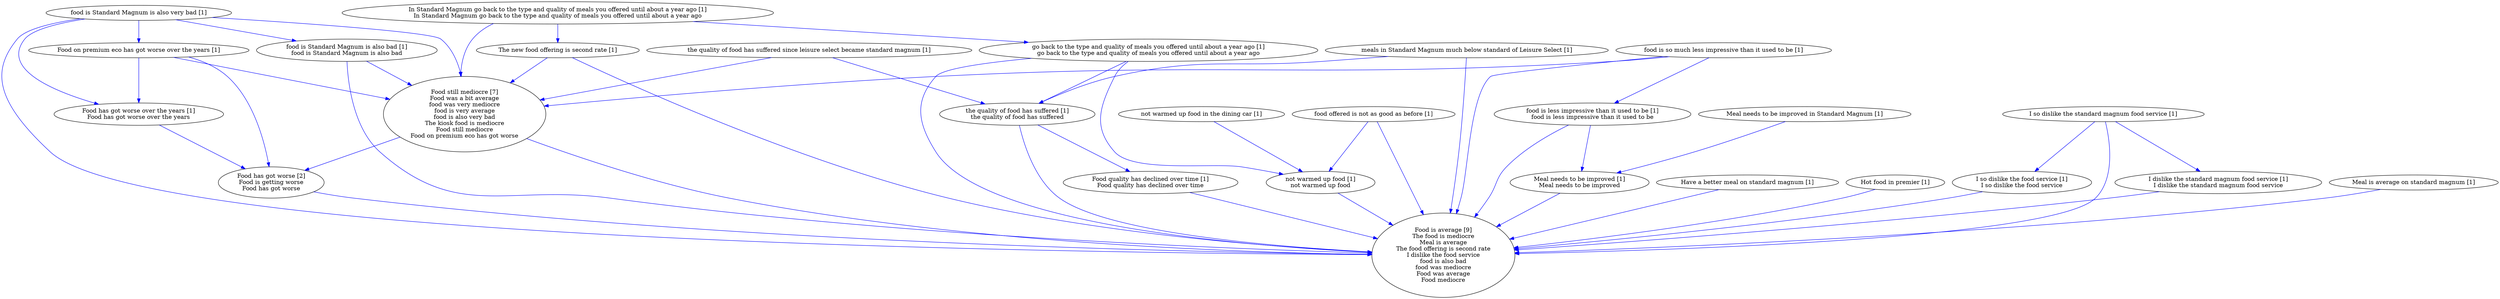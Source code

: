 digraph collapsedGraph {
"Food has got worse [2]\nFood is getting worse\nFood has got worse""Food is average [9]\nThe food is mediocre\nMeal is average\nThe food offering is second rate\nI dislike the food service\nfood is also bad\nfood was mediocre\nFood was average\nFood mediocre""Food still mediocre [7]\nFood was a bit average\nfood was very mediocre\nfood is very average\nfood is also very bad\nThe kiosk food is mediocre\nFood still mediocre\nFood on premium eco has got worse""Food quality has declined over time [1]\nFood quality has declined over time""Food on premium eco has got worse over the years [1]""Food has got worse over the years [1]\nFood has got worse over the years""Have a better meal on standard magnum [1]""Hot food in premier [1]""I so dislike the standard magnum food service [1]""I dislike the standard magnum food service [1]\nI dislike the standard magnum food service""I so dislike the food service [1]\nI so dislike the food service""In Standard Magnum go back to the type and quality of meals you offered until about a year ago [1]\nIn Standard Magnum go back to the type and quality of meals you offered until about a year ago""go back to the type and quality of meals you offered until about a year ago [1]\ngo back to the type and quality of meals you offered until about a year ago""Meal is average on standard magnum [1]""Meal needs to be improved in Standard Magnum [1]""Meal needs to be improved [1]\nMeal needs to be improved""The new food offering is second rate [1]""food is Standard Magnum is also very bad [1]""food is Standard Magnum is also bad [1]\nfood is Standard Magnum is also bad""food is so much less impressive than it used to be [1]""food is less impressive than it used to be [1]\nfood is less impressive than it used to be""food offered is not as good as before [1]""meals in Standard Magnum much below standard of Leisure Select [1]""not warmed up food in the dining car [1]""not warmed up food [1]\nnot warmed up food""the quality of food has suffered since leisure select became standard magnum [1]""the quality of food has suffered [1]\nthe quality of food has suffered""Food quality has declined over time [1]\nFood quality has declined over time" -> "Food is average [9]\nThe food is mediocre\nMeal is average\nThe food offering is second rate\nI dislike the food service\nfood is also bad\nfood was mediocre\nFood was average\nFood mediocre" [color=blue]
"Food on premium eco has got worse over the years [1]" -> "Food still mediocre [7]\nFood was a bit average\nfood was very mediocre\nfood is very average\nfood is also very bad\nThe kiosk food is mediocre\nFood still mediocre\nFood on premium eco has got worse" [color=blue]
"Food on premium eco has got worse over the years [1]" -> "Food has got worse over the years [1]\nFood has got worse over the years" [color=blue]
"Food on premium eco has got worse over the years [1]" -> "Food has got worse [2]\nFood is getting worse\nFood has got worse" [color=blue]
"Food still mediocre [7]\nFood was a bit average\nfood was very mediocre\nfood is very average\nfood is also very bad\nThe kiosk food is mediocre\nFood still mediocre\nFood on premium eco has got worse" -> "Food has got worse [2]\nFood is getting worse\nFood has got worse" [color=blue]
"Food has got worse over the years [1]\nFood has got worse over the years" -> "Food has got worse [2]\nFood is getting worse\nFood has got worse" [color=blue]
"Food still mediocre [7]\nFood was a bit average\nfood was very mediocre\nfood is very average\nfood is also very bad\nThe kiosk food is mediocre\nFood still mediocre\nFood on premium eco has got worse" -> "Food is average [9]\nThe food is mediocre\nMeal is average\nThe food offering is second rate\nI dislike the food service\nfood is also bad\nfood was mediocre\nFood was average\nFood mediocre" [color=blue]
"Hot food in premier [1]" -> "Food is average [9]\nThe food is mediocre\nMeal is average\nThe food offering is second rate\nI dislike the food service\nfood is also bad\nfood was mediocre\nFood was average\nFood mediocre" [color=blue]
"I so dislike the standard magnum food service [1]" -> "I dislike the standard magnum food service [1]\nI dislike the standard magnum food service" [color=blue]
"I so dislike the standard magnum food service [1]" -> "I so dislike the food service [1]\nI so dislike the food service" [color=blue]
"I so dislike the standard magnum food service [1]" -> "Food is average [9]\nThe food is mediocre\nMeal is average\nThe food offering is second rate\nI dislike the food service\nfood is also bad\nfood was mediocre\nFood was average\nFood mediocre" [color=blue]
"I dislike the standard magnum food service [1]\nI dislike the standard magnum food service" -> "Food is average [9]\nThe food is mediocre\nMeal is average\nThe food offering is second rate\nI dislike the food service\nfood is also bad\nfood was mediocre\nFood was average\nFood mediocre" [color=blue]
"I so dislike the food service [1]\nI so dislike the food service" -> "Food is average [9]\nThe food is mediocre\nMeal is average\nThe food offering is second rate\nI dislike the food service\nfood is also bad\nfood was mediocre\nFood was average\nFood mediocre" [color=blue]
"In Standard Magnum go back to the type and quality of meals you offered until about a year ago [1]\nIn Standard Magnum go back to the type and quality of meals you offered until about a year ago" -> "go back to the type and quality of meals you offered until about a year ago [1]\ngo back to the type and quality of meals you offered until about a year ago" [color=blue]
"Have a better meal on standard magnum [1]" -> "Food is average [9]\nThe food is mediocre\nMeal is average\nThe food offering is second rate\nI dislike the food service\nfood is also bad\nfood was mediocre\nFood was average\nFood mediocre" [color=blue]
"Meal is average on standard magnum [1]" -> "Food is average [9]\nThe food is mediocre\nMeal is average\nThe food offering is second rate\nI dislike the food service\nfood is also bad\nfood was mediocre\nFood was average\nFood mediocre" [color=blue]
"Meal needs to be improved in Standard Magnum [1]" -> "Meal needs to be improved [1]\nMeal needs to be improved" [color=blue]
"Meal needs to be improved [1]\nMeal needs to be improved" -> "Food is average [9]\nThe food is mediocre\nMeal is average\nThe food offering is second rate\nI dislike the food service\nfood is also bad\nfood was mediocre\nFood was average\nFood mediocre" [color=blue]
"go back to the type and quality of meals you offered until about a year ago [1]\ngo back to the type and quality of meals you offered until about a year ago" -> "Food is average [9]\nThe food is mediocre\nMeal is average\nThe food offering is second rate\nI dislike the food service\nfood is also bad\nfood was mediocre\nFood was average\nFood mediocre" [color=blue]
"In Standard Magnum go back to the type and quality of meals you offered until about a year ago [1]\nIn Standard Magnum go back to the type and quality of meals you offered until about a year ago" -> "The new food offering is second rate [1]" [color=blue]
"food is Standard Magnum is also very bad [1]" -> "food is Standard Magnum is also bad [1]\nfood is Standard Magnum is also bad" [color=blue]
"food is Standard Magnum is also very bad [1]" -> "Food is average [9]\nThe food is mediocre\nMeal is average\nThe food offering is second rate\nI dislike the food service\nfood is also bad\nfood was mediocre\nFood was average\nFood mediocre" [color=blue]
"Food has got worse [2]\nFood is getting worse\nFood has got worse" -> "Food is average [9]\nThe food is mediocre\nMeal is average\nThe food offering is second rate\nI dislike the food service\nfood is also bad\nfood was mediocre\nFood was average\nFood mediocre" [color=blue]
"food is Standard Magnum is also bad [1]\nfood is Standard Magnum is also bad" -> "Food still mediocre [7]\nFood was a bit average\nfood was very mediocre\nfood is very average\nfood is also very bad\nThe kiosk food is mediocre\nFood still mediocre\nFood on premium eco has got worse" [color=blue]
"food is Standard Magnum is also very bad [1]" -> "Food on premium eco has got worse over the years [1]" [color=blue]
"food is Standard Magnum is also very bad [1]" -> "Food has got worse over the years [1]\nFood has got worse over the years" [color=blue]
"food is Standard Magnum is also very bad [1]" -> "Food still mediocre [7]\nFood was a bit average\nfood was very mediocre\nfood is very average\nfood is also very bad\nThe kiosk food is mediocre\nFood still mediocre\nFood on premium eco has got worse" [color=blue]
"food is so much less impressive than it used to be [1]" -> "food is less impressive than it used to be [1]\nfood is less impressive than it used to be" [color=blue]
"food is less impressive than it used to be [1]\nfood is less impressive than it used to be" -> "Food is average [9]\nThe food is mediocre\nMeal is average\nThe food offering is second rate\nI dislike the food service\nfood is also bad\nfood was mediocre\nFood was average\nFood mediocre" [color=blue]
"food is less impressive than it used to be [1]\nfood is less impressive than it used to be" -> "Meal needs to be improved [1]\nMeal needs to be improved" [color=blue]
"food offered is not as good as before [1]" -> "Food is average [9]\nThe food is mediocre\nMeal is average\nThe food offering is second rate\nI dislike the food service\nfood is also bad\nfood was mediocre\nFood was average\nFood mediocre" [color=blue]
"The new food offering is second rate [1]" -> "Food still mediocre [7]\nFood was a bit average\nfood was very mediocre\nfood is very average\nfood is also very bad\nThe kiosk food is mediocre\nFood still mediocre\nFood on premium eco has got worse" [color=blue]
"In Standard Magnum go back to the type and quality of meals you offered until about a year ago [1]\nIn Standard Magnum go back to the type and quality of meals you offered until about a year ago" -> "Food still mediocre [7]\nFood was a bit average\nfood was very mediocre\nfood is very average\nfood is also very bad\nThe kiosk food is mediocre\nFood still mediocre\nFood on premium eco has got worse" [color=blue]
"The new food offering is second rate [1]" -> "Food is average [9]\nThe food is mediocre\nMeal is average\nThe food offering is second rate\nI dislike the food service\nfood is also bad\nfood was mediocre\nFood was average\nFood mediocre" [color=blue]
"food is Standard Magnum is also bad [1]\nfood is Standard Magnum is also bad" -> "Food is average [9]\nThe food is mediocre\nMeal is average\nThe food offering is second rate\nI dislike the food service\nfood is also bad\nfood was mediocre\nFood was average\nFood mediocre" [color=blue]
"food is so much less impressive than it used to be [1]" -> "Food still mediocre [7]\nFood was a bit average\nfood was very mediocre\nfood is very average\nfood is also very bad\nThe kiosk food is mediocre\nFood still mediocre\nFood on premium eco has got worse" [color=blue]
"food is so much less impressive than it used to be [1]" -> "Food is average [9]\nThe food is mediocre\nMeal is average\nThe food offering is second rate\nI dislike the food service\nfood is also bad\nfood was mediocre\nFood was average\nFood mediocre" [color=blue]
"meals in Standard Magnum much below standard of Leisure Select [1]" -> "Food is average [9]\nThe food is mediocre\nMeal is average\nThe food offering is second rate\nI dislike the food service\nfood is also bad\nfood was mediocre\nFood was average\nFood mediocre" [color=blue]
"not warmed up food in the dining car [1]" -> "not warmed up food [1]\nnot warmed up food" [color=blue]
"food offered is not as good as before [1]" -> "not warmed up food [1]\nnot warmed up food" [color=blue]
"go back to the type and quality of meals you offered until about a year ago [1]\ngo back to the type and quality of meals you offered until about a year ago" -> "not warmed up food [1]\nnot warmed up food" [color=blue]
"not warmed up food [1]\nnot warmed up food" -> "Food is average [9]\nThe food is mediocre\nMeal is average\nThe food offering is second rate\nI dislike the food service\nfood is also bad\nfood was mediocre\nFood was average\nFood mediocre" [color=blue]
"the quality of food has suffered since leisure select became standard magnum [1]" -> "the quality of food has suffered [1]\nthe quality of food has suffered" [color=blue]
"the quality of food has suffered since leisure select became standard magnum [1]" -> "Food still mediocre [7]\nFood was a bit average\nfood was very mediocre\nfood is very average\nfood is also very bad\nThe kiosk food is mediocre\nFood still mediocre\nFood on premium eco has got worse" [color=blue]
"the quality of food has suffered [1]\nthe quality of food has suffered" -> "Food is average [9]\nThe food is mediocre\nMeal is average\nThe food offering is second rate\nI dislike the food service\nfood is also bad\nfood was mediocre\nFood was average\nFood mediocre" [color=blue]
"go back to the type and quality of meals you offered until about a year ago [1]\ngo back to the type and quality of meals you offered until about a year ago" -> "the quality of food has suffered [1]\nthe quality of food has suffered" [color=blue]
"the quality of food has suffered [1]\nthe quality of food has suffered" -> "Food quality has declined over time [1]\nFood quality has declined over time" [color=blue]
"meals in Standard Magnum much below standard of Leisure Select [1]" -> "the quality of food has suffered [1]\nthe quality of food has suffered" [color=blue]
}